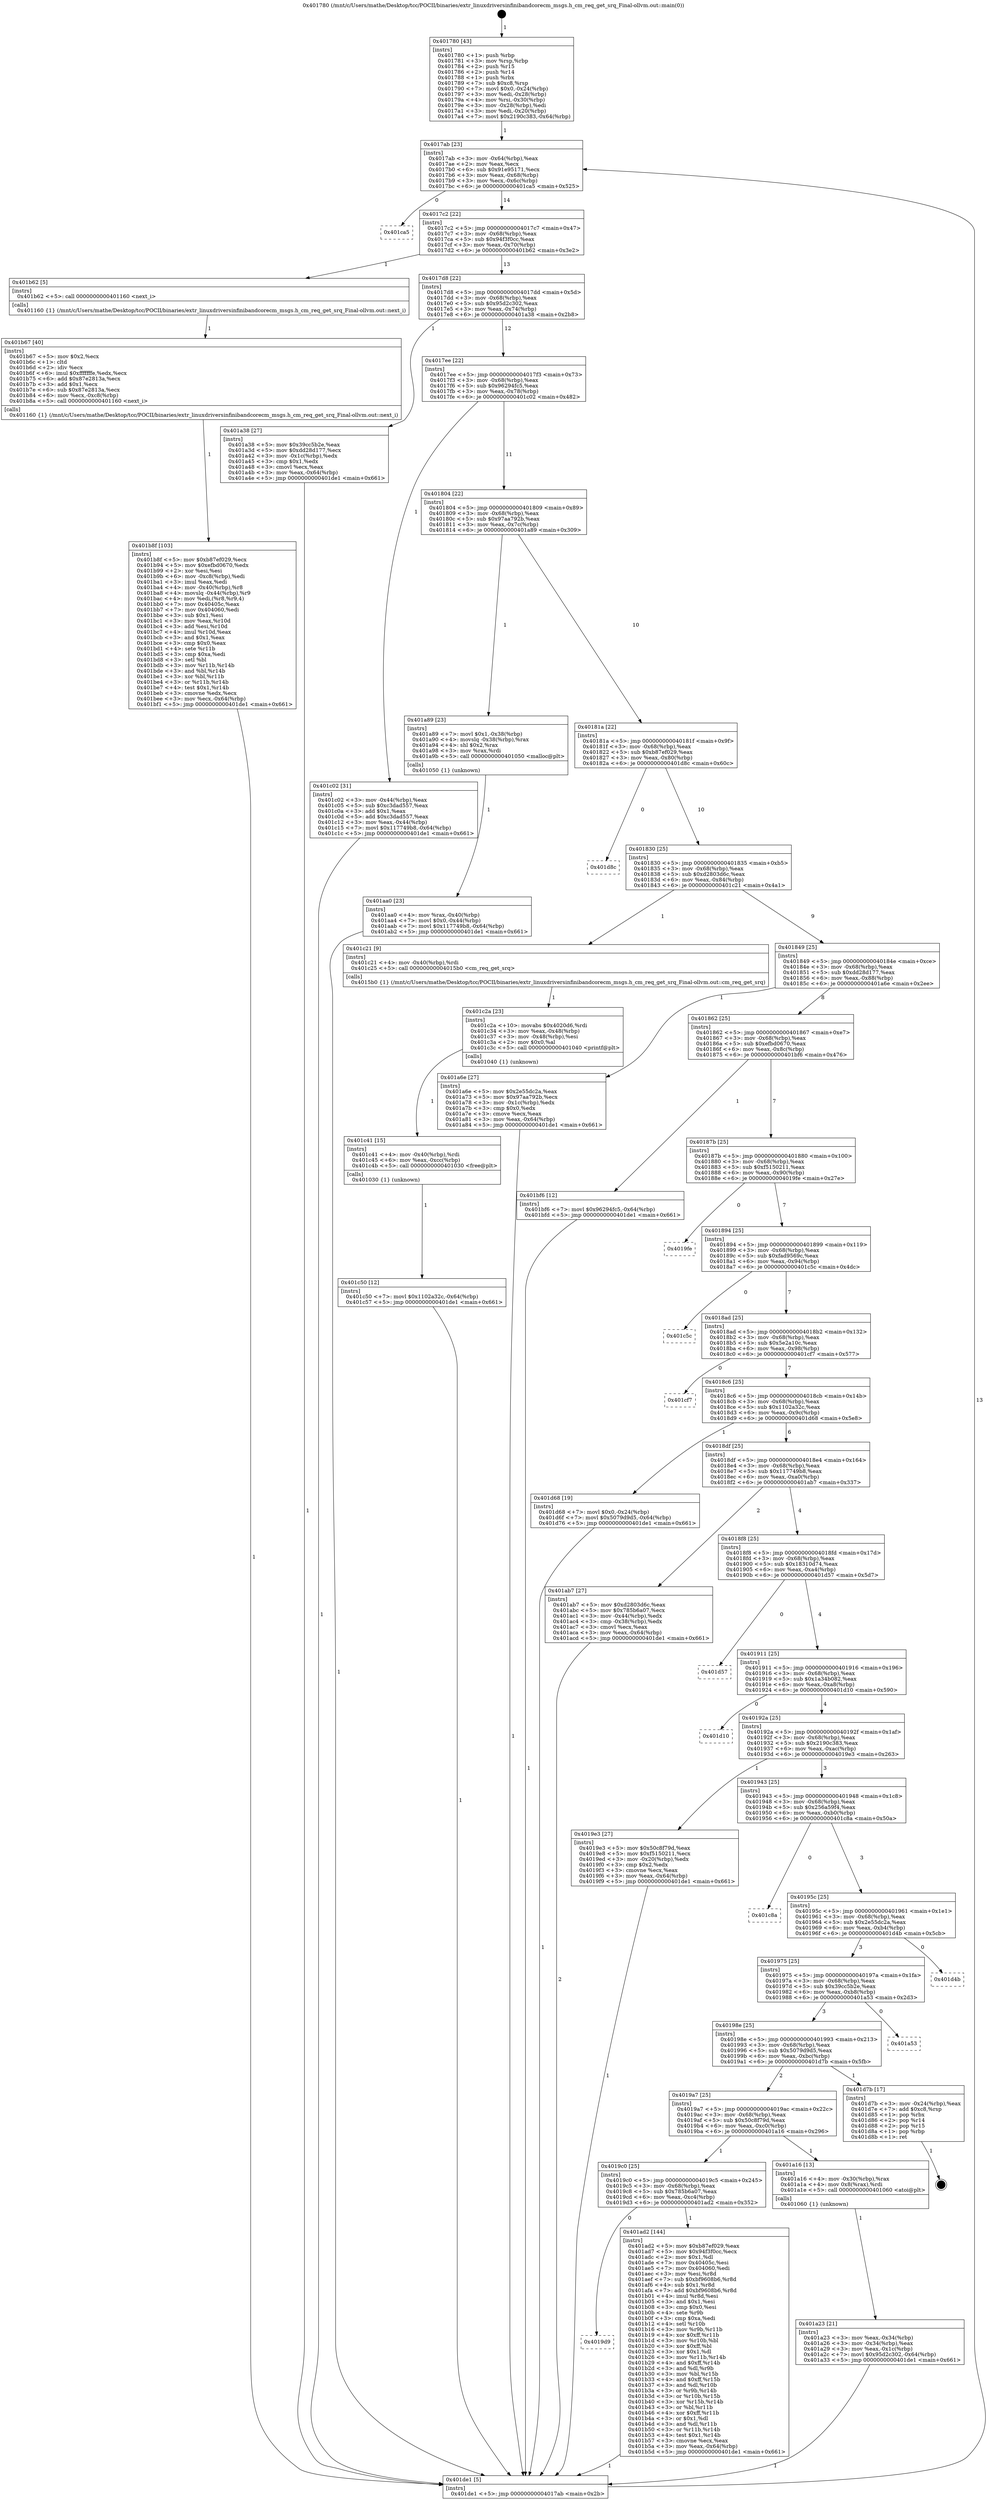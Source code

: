 digraph "0x401780" {
  label = "0x401780 (/mnt/c/Users/mathe/Desktop/tcc/POCII/binaries/extr_linuxdriversinfinibandcorecm_msgs.h_cm_req_get_srq_Final-ollvm.out::main(0))"
  labelloc = "t"
  node[shape=record]

  Entry [label="",width=0.3,height=0.3,shape=circle,fillcolor=black,style=filled]
  "0x4017ab" [label="{
     0x4017ab [23]\l
     | [instrs]\l
     &nbsp;&nbsp;0x4017ab \<+3\>: mov -0x64(%rbp),%eax\l
     &nbsp;&nbsp;0x4017ae \<+2\>: mov %eax,%ecx\l
     &nbsp;&nbsp;0x4017b0 \<+6\>: sub $0x91e95171,%ecx\l
     &nbsp;&nbsp;0x4017b6 \<+3\>: mov %eax,-0x68(%rbp)\l
     &nbsp;&nbsp;0x4017b9 \<+3\>: mov %ecx,-0x6c(%rbp)\l
     &nbsp;&nbsp;0x4017bc \<+6\>: je 0000000000401ca5 \<main+0x525\>\l
  }"]
  "0x401ca5" [label="{
     0x401ca5\l
  }", style=dashed]
  "0x4017c2" [label="{
     0x4017c2 [22]\l
     | [instrs]\l
     &nbsp;&nbsp;0x4017c2 \<+5\>: jmp 00000000004017c7 \<main+0x47\>\l
     &nbsp;&nbsp;0x4017c7 \<+3\>: mov -0x68(%rbp),%eax\l
     &nbsp;&nbsp;0x4017ca \<+5\>: sub $0x94f3f0cc,%eax\l
     &nbsp;&nbsp;0x4017cf \<+3\>: mov %eax,-0x70(%rbp)\l
     &nbsp;&nbsp;0x4017d2 \<+6\>: je 0000000000401b62 \<main+0x3e2\>\l
  }"]
  Exit [label="",width=0.3,height=0.3,shape=circle,fillcolor=black,style=filled,peripheries=2]
  "0x401b62" [label="{
     0x401b62 [5]\l
     | [instrs]\l
     &nbsp;&nbsp;0x401b62 \<+5\>: call 0000000000401160 \<next_i\>\l
     | [calls]\l
     &nbsp;&nbsp;0x401160 \{1\} (/mnt/c/Users/mathe/Desktop/tcc/POCII/binaries/extr_linuxdriversinfinibandcorecm_msgs.h_cm_req_get_srq_Final-ollvm.out::next_i)\l
  }"]
  "0x4017d8" [label="{
     0x4017d8 [22]\l
     | [instrs]\l
     &nbsp;&nbsp;0x4017d8 \<+5\>: jmp 00000000004017dd \<main+0x5d\>\l
     &nbsp;&nbsp;0x4017dd \<+3\>: mov -0x68(%rbp),%eax\l
     &nbsp;&nbsp;0x4017e0 \<+5\>: sub $0x95d2c302,%eax\l
     &nbsp;&nbsp;0x4017e5 \<+3\>: mov %eax,-0x74(%rbp)\l
     &nbsp;&nbsp;0x4017e8 \<+6\>: je 0000000000401a38 \<main+0x2b8\>\l
  }"]
  "0x401c50" [label="{
     0x401c50 [12]\l
     | [instrs]\l
     &nbsp;&nbsp;0x401c50 \<+7\>: movl $0x1102a32c,-0x64(%rbp)\l
     &nbsp;&nbsp;0x401c57 \<+5\>: jmp 0000000000401de1 \<main+0x661\>\l
  }"]
  "0x401a38" [label="{
     0x401a38 [27]\l
     | [instrs]\l
     &nbsp;&nbsp;0x401a38 \<+5\>: mov $0x39cc5b2e,%eax\l
     &nbsp;&nbsp;0x401a3d \<+5\>: mov $0xdd28d177,%ecx\l
     &nbsp;&nbsp;0x401a42 \<+3\>: mov -0x1c(%rbp),%edx\l
     &nbsp;&nbsp;0x401a45 \<+3\>: cmp $0x1,%edx\l
     &nbsp;&nbsp;0x401a48 \<+3\>: cmovl %ecx,%eax\l
     &nbsp;&nbsp;0x401a4b \<+3\>: mov %eax,-0x64(%rbp)\l
     &nbsp;&nbsp;0x401a4e \<+5\>: jmp 0000000000401de1 \<main+0x661\>\l
  }"]
  "0x4017ee" [label="{
     0x4017ee [22]\l
     | [instrs]\l
     &nbsp;&nbsp;0x4017ee \<+5\>: jmp 00000000004017f3 \<main+0x73\>\l
     &nbsp;&nbsp;0x4017f3 \<+3\>: mov -0x68(%rbp),%eax\l
     &nbsp;&nbsp;0x4017f6 \<+5\>: sub $0x96294fc5,%eax\l
     &nbsp;&nbsp;0x4017fb \<+3\>: mov %eax,-0x78(%rbp)\l
     &nbsp;&nbsp;0x4017fe \<+6\>: je 0000000000401c02 \<main+0x482\>\l
  }"]
  "0x401c41" [label="{
     0x401c41 [15]\l
     | [instrs]\l
     &nbsp;&nbsp;0x401c41 \<+4\>: mov -0x40(%rbp),%rdi\l
     &nbsp;&nbsp;0x401c45 \<+6\>: mov %eax,-0xcc(%rbp)\l
     &nbsp;&nbsp;0x401c4b \<+5\>: call 0000000000401030 \<free@plt\>\l
     | [calls]\l
     &nbsp;&nbsp;0x401030 \{1\} (unknown)\l
  }"]
  "0x401c02" [label="{
     0x401c02 [31]\l
     | [instrs]\l
     &nbsp;&nbsp;0x401c02 \<+3\>: mov -0x44(%rbp),%eax\l
     &nbsp;&nbsp;0x401c05 \<+5\>: sub $0xc3dad557,%eax\l
     &nbsp;&nbsp;0x401c0a \<+3\>: add $0x1,%eax\l
     &nbsp;&nbsp;0x401c0d \<+5\>: add $0xc3dad557,%eax\l
     &nbsp;&nbsp;0x401c12 \<+3\>: mov %eax,-0x44(%rbp)\l
     &nbsp;&nbsp;0x401c15 \<+7\>: movl $0x117749b8,-0x64(%rbp)\l
     &nbsp;&nbsp;0x401c1c \<+5\>: jmp 0000000000401de1 \<main+0x661\>\l
  }"]
  "0x401804" [label="{
     0x401804 [22]\l
     | [instrs]\l
     &nbsp;&nbsp;0x401804 \<+5\>: jmp 0000000000401809 \<main+0x89\>\l
     &nbsp;&nbsp;0x401809 \<+3\>: mov -0x68(%rbp),%eax\l
     &nbsp;&nbsp;0x40180c \<+5\>: sub $0x97aa792b,%eax\l
     &nbsp;&nbsp;0x401811 \<+3\>: mov %eax,-0x7c(%rbp)\l
     &nbsp;&nbsp;0x401814 \<+6\>: je 0000000000401a89 \<main+0x309\>\l
  }"]
  "0x401c2a" [label="{
     0x401c2a [23]\l
     | [instrs]\l
     &nbsp;&nbsp;0x401c2a \<+10\>: movabs $0x4020d6,%rdi\l
     &nbsp;&nbsp;0x401c34 \<+3\>: mov %eax,-0x48(%rbp)\l
     &nbsp;&nbsp;0x401c37 \<+3\>: mov -0x48(%rbp),%esi\l
     &nbsp;&nbsp;0x401c3a \<+2\>: mov $0x0,%al\l
     &nbsp;&nbsp;0x401c3c \<+5\>: call 0000000000401040 \<printf@plt\>\l
     | [calls]\l
     &nbsp;&nbsp;0x401040 \{1\} (unknown)\l
  }"]
  "0x401a89" [label="{
     0x401a89 [23]\l
     | [instrs]\l
     &nbsp;&nbsp;0x401a89 \<+7\>: movl $0x1,-0x38(%rbp)\l
     &nbsp;&nbsp;0x401a90 \<+4\>: movslq -0x38(%rbp),%rax\l
     &nbsp;&nbsp;0x401a94 \<+4\>: shl $0x2,%rax\l
     &nbsp;&nbsp;0x401a98 \<+3\>: mov %rax,%rdi\l
     &nbsp;&nbsp;0x401a9b \<+5\>: call 0000000000401050 \<malloc@plt\>\l
     | [calls]\l
     &nbsp;&nbsp;0x401050 \{1\} (unknown)\l
  }"]
  "0x40181a" [label="{
     0x40181a [22]\l
     | [instrs]\l
     &nbsp;&nbsp;0x40181a \<+5\>: jmp 000000000040181f \<main+0x9f\>\l
     &nbsp;&nbsp;0x40181f \<+3\>: mov -0x68(%rbp),%eax\l
     &nbsp;&nbsp;0x401822 \<+5\>: sub $0xb87ef029,%eax\l
     &nbsp;&nbsp;0x401827 \<+3\>: mov %eax,-0x80(%rbp)\l
     &nbsp;&nbsp;0x40182a \<+6\>: je 0000000000401d8c \<main+0x60c\>\l
  }"]
  "0x401b8f" [label="{
     0x401b8f [103]\l
     | [instrs]\l
     &nbsp;&nbsp;0x401b8f \<+5\>: mov $0xb87ef029,%ecx\l
     &nbsp;&nbsp;0x401b94 \<+5\>: mov $0xefbd0670,%edx\l
     &nbsp;&nbsp;0x401b99 \<+2\>: xor %esi,%esi\l
     &nbsp;&nbsp;0x401b9b \<+6\>: mov -0xc8(%rbp),%edi\l
     &nbsp;&nbsp;0x401ba1 \<+3\>: imul %eax,%edi\l
     &nbsp;&nbsp;0x401ba4 \<+4\>: mov -0x40(%rbp),%r8\l
     &nbsp;&nbsp;0x401ba8 \<+4\>: movslq -0x44(%rbp),%r9\l
     &nbsp;&nbsp;0x401bac \<+4\>: mov %edi,(%r8,%r9,4)\l
     &nbsp;&nbsp;0x401bb0 \<+7\>: mov 0x40405c,%eax\l
     &nbsp;&nbsp;0x401bb7 \<+7\>: mov 0x404060,%edi\l
     &nbsp;&nbsp;0x401bbe \<+3\>: sub $0x1,%esi\l
     &nbsp;&nbsp;0x401bc1 \<+3\>: mov %eax,%r10d\l
     &nbsp;&nbsp;0x401bc4 \<+3\>: add %esi,%r10d\l
     &nbsp;&nbsp;0x401bc7 \<+4\>: imul %r10d,%eax\l
     &nbsp;&nbsp;0x401bcb \<+3\>: and $0x1,%eax\l
     &nbsp;&nbsp;0x401bce \<+3\>: cmp $0x0,%eax\l
     &nbsp;&nbsp;0x401bd1 \<+4\>: sete %r11b\l
     &nbsp;&nbsp;0x401bd5 \<+3\>: cmp $0xa,%edi\l
     &nbsp;&nbsp;0x401bd8 \<+3\>: setl %bl\l
     &nbsp;&nbsp;0x401bdb \<+3\>: mov %r11b,%r14b\l
     &nbsp;&nbsp;0x401bde \<+3\>: and %bl,%r14b\l
     &nbsp;&nbsp;0x401be1 \<+3\>: xor %bl,%r11b\l
     &nbsp;&nbsp;0x401be4 \<+3\>: or %r11b,%r14b\l
     &nbsp;&nbsp;0x401be7 \<+4\>: test $0x1,%r14b\l
     &nbsp;&nbsp;0x401beb \<+3\>: cmovne %edx,%ecx\l
     &nbsp;&nbsp;0x401bee \<+3\>: mov %ecx,-0x64(%rbp)\l
     &nbsp;&nbsp;0x401bf1 \<+5\>: jmp 0000000000401de1 \<main+0x661\>\l
  }"]
  "0x401d8c" [label="{
     0x401d8c\l
  }", style=dashed]
  "0x401830" [label="{
     0x401830 [25]\l
     | [instrs]\l
     &nbsp;&nbsp;0x401830 \<+5\>: jmp 0000000000401835 \<main+0xb5\>\l
     &nbsp;&nbsp;0x401835 \<+3\>: mov -0x68(%rbp),%eax\l
     &nbsp;&nbsp;0x401838 \<+5\>: sub $0xd2803d6c,%eax\l
     &nbsp;&nbsp;0x40183d \<+6\>: mov %eax,-0x84(%rbp)\l
     &nbsp;&nbsp;0x401843 \<+6\>: je 0000000000401c21 \<main+0x4a1\>\l
  }"]
  "0x401b67" [label="{
     0x401b67 [40]\l
     | [instrs]\l
     &nbsp;&nbsp;0x401b67 \<+5\>: mov $0x2,%ecx\l
     &nbsp;&nbsp;0x401b6c \<+1\>: cltd\l
     &nbsp;&nbsp;0x401b6d \<+2\>: idiv %ecx\l
     &nbsp;&nbsp;0x401b6f \<+6\>: imul $0xfffffffe,%edx,%ecx\l
     &nbsp;&nbsp;0x401b75 \<+6\>: add $0x87e2813a,%ecx\l
     &nbsp;&nbsp;0x401b7b \<+3\>: add $0x1,%ecx\l
     &nbsp;&nbsp;0x401b7e \<+6\>: sub $0x87e2813a,%ecx\l
     &nbsp;&nbsp;0x401b84 \<+6\>: mov %ecx,-0xc8(%rbp)\l
     &nbsp;&nbsp;0x401b8a \<+5\>: call 0000000000401160 \<next_i\>\l
     | [calls]\l
     &nbsp;&nbsp;0x401160 \{1\} (/mnt/c/Users/mathe/Desktop/tcc/POCII/binaries/extr_linuxdriversinfinibandcorecm_msgs.h_cm_req_get_srq_Final-ollvm.out::next_i)\l
  }"]
  "0x401c21" [label="{
     0x401c21 [9]\l
     | [instrs]\l
     &nbsp;&nbsp;0x401c21 \<+4\>: mov -0x40(%rbp),%rdi\l
     &nbsp;&nbsp;0x401c25 \<+5\>: call 00000000004015b0 \<cm_req_get_srq\>\l
     | [calls]\l
     &nbsp;&nbsp;0x4015b0 \{1\} (/mnt/c/Users/mathe/Desktop/tcc/POCII/binaries/extr_linuxdriversinfinibandcorecm_msgs.h_cm_req_get_srq_Final-ollvm.out::cm_req_get_srq)\l
  }"]
  "0x401849" [label="{
     0x401849 [25]\l
     | [instrs]\l
     &nbsp;&nbsp;0x401849 \<+5\>: jmp 000000000040184e \<main+0xce\>\l
     &nbsp;&nbsp;0x40184e \<+3\>: mov -0x68(%rbp),%eax\l
     &nbsp;&nbsp;0x401851 \<+5\>: sub $0xdd28d177,%eax\l
     &nbsp;&nbsp;0x401856 \<+6\>: mov %eax,-0x88(%rbp)\l
     &nbsp;&nbsp;0x40185c \<+6\>: je 0000000000401a6e \<main+0x2ee\>\l
  }"]
  "0x4019d9" [label="{
     0x4019d9\l
  }", style=dashed]
  "0x401a6e" [label="{
     0x401a6e [27]\l
     | [instrs]\l
     &nbsp;&nbsp;0x401a6e \<+5\>: mov $0x2e55dc2a,%eax\l
     &nbsp;&nbsp;0x401a73 \<+5\>: mov $0x97aa792b,%ecx\l
     &nbsp;&nbsp;0x401a78 \<+3\>: mov -0x1c(%rbp),%edx\l
     &nbsp;&nbsp;0x401a7b \<+3\>: cmp $0x0,%edx\l
     &nbsp;&nbsp;0x401a7e \<+3\>: cmove %ecx,%eax\l
     &nbsp;&nbsp;0x401a81 \<+3\>: mov %eax,-0x64(%rbp)\l
     &nbsp;&nbsp;0x401a84 \<+5\>: jmp 0000000000401de1 \<main+0x661\>\l
  }"]
  "0x401862" [label="{
     0x401862 [25]\l
     | [instrs]\l
     &nbsp;&nbsp;0x401862 \<+5\>: jmp 0000000000401867 \<main+0xe7\>\l
     &nbsp;&nbsp;0x401867 \<+3\>: mov -0x68(%rbp),%eax\l
     &nbsp;&nbsp;0x40186a \<+5\>: sub $0xefbd0670,%eax\l
     &nbsp;&nbsp;0x40186f \<+6\>: mov %eax,-0x8c(%rbp)\l
     &nbsp;&nbsp;0x401875 \<+6\>: je 0000000000401bf6 \<main+0x476\>\l
  }"]
  "0x401ad2" [label="{
     0x401ad2 [144]\l
     | [instrs]\l
     &nbsp;&nbsp;0x401ad2 \<+5\>: mov $0xb87ef029,%eax\l
     &nbsp;&nbsp;0x401ad7 \<+5\>: mov $0x94f3f0cc,%ecx\l
     &nbsp;&nbsp;0x401adc \<+2\>: mov $0x1,%dl\l
     &nbsp;&nbsp;0x401ade \<+7\>: mov 0x40405c,%esi\l
     &nbsp;&nbsp;0x401ae5 \<+7\>: mov 0x404060,%edi\l
     &nbsp;&nbsp;0x401aec \<+3\>: mov %esi,%r8d\l
     &nbsp;&nbsp;0x401aef \<+7\>: sub $0xbf9608b6,%r8d\l
     &nbsp;&nbsp;0x401af6 \<+4\>: sub $0x1,%r8d\l
     &nbsp;&nbsp;0x401afa \<+7\>: add $0xbf9608b6,%r8d\l
     &nbsp;&nbsp;0x401b01 \<+4\>: imul %r8d,%esi\l
     &nbsp;&nbsp;0x401b05 \<+3\>: and $0x1,%esi\l
     &nbsp;&nbsp;0x401b08 \<+3\>: cmp $0x0,%esi\l
     &nbsp;&nbsp;0x401b0b \<+4\>: sete %r9b\l
     &nbsp;&nbsp;0x401b0f \<+3\>: cmp $0xa,%edi\l
     &nbsp;&nbsp;0x401b12 \<+4\>: setl %r10b\l
     &nbsp;&nbsp;0x401b16 \<+3\>: mov %r9b,%r11b\l
     &nbsp;&nbsp;0x401b19 \<+4\>: xor $0xff,%r11b\l
     &nbsp;&nbsp;0x401b1d \<+3\>: mov %r10b,%bl\l
     &nbsp;&nbsp;0x401b20 \<+3\>: xor $0xff,%bl\l
     &nbsp;&nbsp;0x401b23 \<+3\>: xor $0x1,%dl\l
     &nbsp;&nbsp;0x401b26 \<+3\>: mov %r11b,%r14b\l
     &nbsp;&nbsp;0x401b29 \<+4\>: and $0xff,%r14b\l
     &nbsp;&nbsp;0x401b2d \<+3\>: and %dl,%r9b\l
     &nbsp;&nbsp;0x401b30 \<+3\>: mov %bl,%r15b\l
     &nbsp;&nbsp;0x401b33 \<+4\>: and $0xff,%r15b\l
     &nbsp;&nbsp;0x401b37 \<+3\>: and %dl,%r10b\l
     &nbsp;&nbsp;0x401b3a \<+3\>: or %r9b,%r14b\l
     &nbsp;&nbsp;0x401b3d \<+3\>: or %r10b,%r15b\l
     &nbsp;&nbsp;0x401b40 \<+3\>: xor %r15b,%r14b\l
     &nbsp;&nbsp;0x401b43 \<+3\>: or %bl,%r11b\l
     &nbsp;&nbsp;0x401b46 \<+4\>: xor $0xff,%r11b\l
     &nbsp;&nbsp;0x401b4a \<+3\>: or $0x1,%dl\l
     &nbsp;&nbsp;0x401b4d \<+3\>: and %dl,%r11b\l
     &nbsp;&nbsp;0x401b50 \<+3\>: or %r11b,%r14b\l
     &nbsp;&nbsp;0x401b53 \<+4\>: test $0x1,%r14b\l
     &nbsp;&nbsp;0x401b57 \<+3\>: cmovne %ecx,%eax\l
     &nbsp;&nbsp;0x401b5a \<+3\>: mov %eax,-0x64(%rbp)\l
     &nbsp;&nbsp;0x401b5d \<+5\>: jmp 0000000000401de1 \<main+0x661\>\l
  }"]
  "0x401bf6" [label="{
     0x401bf6 [12]\l
     | [instrs]\l
     &nbsp;&nbsp;0x401bf6 \<+7\>: movl $0x96294fc5,-0x64(%rbp)\l
     &nbsp;&nbsp;0x401bfd \<+5\>: jmp 0000000000401de1 \<main+0x661\>\l
  }"]
  "0x40187b" [label="{
     0x40187b [25]\l
     | [instrs]\l
     &nbsp;&nbsp;0x40187b \<+5\>: jmp 0000000000401880 \<main+0x100\>\l
     &nbsp;&nbsp;0x401880 \<+3\>: mov -0x68(%rbp),%eax\l
     &nbsp;&nbsp;0x401883 \<+5\>: sub $0xf5150211,%eax\l
     &nbsp;&nbsp;0x401888 \<+6\>: mov %eax,-0x90(%rbp)\l
     &nbsp;&nbsp;0x40188e \<+6\>: je 00000000004019fe \<main+0x27e\>\l
  }"]
  "0x401aa0" [label="{
     0x401aa0 [23]\l
     | [instrs]\l
     &nbsp;&nbsp;0x401aa0 \<+4\>: mov %rax,-0x40(%rbp)\l
     &nbsp;&nbsp;0x401aa4 \<+7\>: movl $0x0,-0x44(%rbp)\l
     &nbsp;&nbsp;0x401aab \<+7\>: movl $0x117749b8,-0x64(%rbp)\l
     &nbsp;&nbsp;0x401ab2 \<+5\>: jmp 0000000000401de1 \<main+0x661\>\l
  }"]
  "0x4019fe" [label="{
     0x4019fe\l
  }", style=dashed]
  "0x401894" [label="{
     0x401894 [25]\l
     | [instrs]\l
     &nbsp;&nbsp;0x401894 \<+5\>: jmp 0000000000401899 \<main+0x119\>\l
     &nbsp;&nbsp;0x401899 \<+3\>: mov -0x68(%rbp),%eax\l
     &nbsp;&nbsp;0x40189c \<+5\>: sub $0xfad9569c,%eax\l
     &nbsp;&nbsp;0x4018a1 \<+6\>: mov %eax,-0x94(%rbp)\l
     &nbsp;&nbsp;0x4018a7 \<+6\>: je 0000000000401c5c \<main+0x4dc\>\l
  }"]
  "0x401a23" [label="{
     0x401a23 [21]\l
     | [instrs]\l
     &nbsp;&nbsp;0x401a23 \<+3\>: mov %eax,-0x34(%rbp)\l
     &nbsp;&nbsp;0x401a26 \<+3\>: mov -0x34(%rbp),%eax\l
     &nbsp;&nbsp;0x401a29 \<+3\>: mov %eax,-0x1c(%rbp)\l
     &nbsp;&nbsp;0x401a2c \<+7\>: movl $0x95d2c302,-0x64(%rbp)\l
     &nbsp;&nbsp;0x401a33 \<+5\>: jmp 0000000000401de1 \<main+0x661\>\l
  }"]
  "0x401c5c" [label="{
     0x401c5c\l
  }", style=dashed]
  "0x4018ad" [label="{
     0x4018ad [25]\l
     | [instrs]\l
     &nbsp;&nbsp;0x4018ad \<+5\>: jmp 00000000004018b2 \<main+0x132\>\l
     &nbsp;&nbsp;0x4018b2 \<+3\>: mov -0x68(%rbp),%eax\l
     &nbsp;&nbsp;0x4018b5 \<+5\>: sub $0x5e2a10c,%eax\l
     &nbsp;&nbsp;0x4018ba \<+6\>: mov %eax,-0x98(%rbp)\l
     &nbsp;&nbsp;0x4018c0 \<+6\>: je 0000000000401cf7 \<main+0x577\>\l
  }"]
  "0x4019c0" [label="{
     0x4019c0 [25]\l
     | [instrs]\l
     &nbsp;&nbsp;0x4019c0 \<+5\>: jmp 00000000004019c5 \<main+0x245\>\l
     &nbsp;&nbsp;0x4019c5 \<+3\>: mov -0x68(%rbp),%eax\l
     &nbsp;&nbsp;0x4019c8 \<+5\>: sub $0x785b6a07,%eax\l
     &nbsp;&nbsp;0x4019cd \<+6\>: mov %eax,-0xc4(%rbp)\l
     &nbsp;&nbsp;0x4019d3 \<+6\>: je 0000000000401ad2 \<main+0x352\>\l
  }"]
  "0x401cf7" [label="{
     0x401cf7\l
  }", style=dashed]
  "0x4018c6" [label="{
     0x4018c6 [25]\l
     | [instrs]\l
     &nbsp;&nbsp;0x4018c6 \<+5\>: jmp 00000000004018cb \<main+0x14b\>\l
     &nbsp;&nbsp;0x4018cb \<+3\>: mov -0x68(%rbp),%eax\l
     &nbsp;&nbsp;0x4018ce \<+5\>: sub $0x1102a32c,%eax\l
     &nbsp;&nbsp;0x4018d3 \<+6\>: mov %eax,-0x9c(%rbp)\l
     &nbsp;&nbsp;0x4018d9 \<+6\>: je 0000000000401d68 \<main+0x5e8\>\l
  }"]
  "0x401a16" [label="{
     0x401a16 [13]\l
     | [instrs]\l
     &nbsp;&nbsp;0x401a16 \<+4\>: mov -0x30(%rbp),%rax\l
     &nbsp;&nbsp;0x401a1a \<+4\>: mov 0x8(%rax),%rdi\l
     &nbsp;&nbsp;0x401a1e \<+5\>: call 0000000000401060 \<atoi@plt\>\l
     | [calls]\l
     &nbsp;&nbsp;0x401060 \{1\} (unknown)\l
  }"]
  "0x401d68" [label="{
     0x401d68 [19]\l
     | [instrs]\l
     &nbsp;&nbsp;0x401d68 \<+7\>: movl $0x0,-0x24(%rbp)\l
     &nbsp;&nbsp;0x401d6f \<+7\>: movl $0x5079d9d5,-0x64(%rbp)\l
     &nbsp;&nbsp;0x401d76 \<+5\>: jmp 0000000000401de1 \<main+0x661\>\l
  }"]
  "0x4018df" [label="{
     0x4018df [25]\l
     | [instrs]\l
     &nbsp;&nbsp;0x4018df \<+5\>: jmp 00000000004018e4 \<main+0x164\>\l
     &nbsp;&nbsp;0x4018e4 \<+3\>: mov -0x68(%rbp),%eax\l
     &nbsp;&nbsp;0x4018e7 \<+5\>: sub $0x117749b8,%eax\l
     &nbsp;&nbsp;0x4018ec \<+6\>: mov %eax,-0xa0(%rbp)\l
     &nbsp;&nbsp;0x4018f2 \<+6\>: je 0000000000401ab7 \<main+0x337\>\l
  }"]
  "0x4019a7" [label="{
     0x4019a7 [25]\l
     | [instrs]\l
     &nbsp;&nbsp;0x4019a7 \<+5\>: jmp 00000000004019ac \<main+0x22c\>\l
     &nbsp;&nbsp;0x4019ac \<+3\>: mov -0x68(%rbp),%eax\l
     &nbsp;&nbsp;0x4019af \<+5\>: sub $0x50c8f79d,%eax\l
     &nbsp;&nbsp;0x4019b4 \<+6\>: mov %eax,-0xc0(%rbp)\l
     &nbsp;&nbsp;0x4019ba \<+6\>: je 0000000000401a16 \<main+0x296\>\l
  }"]
  "0x401ab7" [label="{
     0x401ab7 [27]\l
     | [instrs]\l
     &nbsp;&nbsp;0x401ab7 \<+5\>: mov $0xd2803d6c,%eax\l
     &nbsp;&nbsp;0x401abc \<+5\>: mov $0x785b6a07,%ecx\l
     &nbsp;&nbsp;0x401ac1 \<+3\>: mov -0x44(%rbp),%edx\l
     &nbsp;&nbsp;0x401ac4 \<+3\>: cmp -0x38(%rbp),%edx\l
     &nbsp;&nbsp;0x401ac7 \<+3\>: cmovl %ecx,%eax\l
     &nbsp;&nbsp;0x401aca \<+3\>: mov %eax,-0x64(%rbp)\l
     &nbsp;&nbsp;0x401acd \<+5\>: jmp 0000000000401de1 \<main+0x661\>\l
  }"]
  "0x4018f8" [label="{
     0x4018f8 [25]\l
     | [instrs]\l
     &nbsp;&nbsp;0x4018f8 \<+5\>: jmp 00000000004018fd \<main+0x17d\>\l
     &nbsp;&nbsp;0x4018fd \<+3\>: mov -0x68(%rbp),%eax\l
     &nbsp;&nbsp;0x401900 \<+5\>: sub $0x18310d74,%eax\l
     &nbsp;&nbsp;0x401905 \<+6\>: mov %eax,-0xa4(%rbp)\l
     &nbsp;&nbsp;0x40190b \<+6\>: je 0000000000401d57 \<main+0x5d7\>\l
  }"]
  "0x401d7b" [label="{
     0x401d7b [17]\l
     | [instrs]\l
     &nbsp;&nbsp;0x401d7b \<+3\>: mov -0x24(%rbp),%eax\l
     &nbsp;&nbsp;0x401d7e \<+7\>: add $0xc8,%rsp\l
     &nbsp;&nbsp;0x401d85 \<+1\>: pop %rbx\l
     &nbsp;&nbsp;0x401d86 \<+2\>: pop %r14\l
     &nbsp;&nbsp;0x401d88 \<+2\>: pop %r15\l
     &nbsp;&nbsp;0x401d8a \<+1\>: pop %rbp\l
     &nbsp;&nbsp;0x401d8b \<+1\>: ret\l
  }"]
  "0x401d57" [label="{
     0x401d57\l
  }", style=dashed]
  "0x401911" [label="{
     0x401911 [25]\l
     | [instrs]\l
     &nbsp;&nbsp;0x401911 \<+5\>: jmp 0000000000401916 \<main+0x196\>\l
     &nbsp;&nbsp;0x401916 \<+3\>: mov -0x68(%rbp),%eax\l
     &nbsp;&nbsp;0x401919 \<+5\>: sub $0x1a34b082,%eax\l
     &nbsp;&nbsp;0x40191e \<+6\>: mov %eax,-0xa8(%rbp)\l
     &nbsp;&nbsp;0x401924 \<+6\>: je 0000000000401d10 \<main+0x590\>\l
  }"]
  "0x40198e" [label="{
     0x40198e [25]\l
     | [instrs]\l
     &nbsp;&nbsp;0x40198e \<+5\>: jmp 0000000000401993 \<main+0x213\>\l
     &nbsp;&nbsp;0x401993 \<+3\>: mov -0x68(%rbp),%eax\l
     &nbsp;&nbsp;0x401996 \<+5\>: sub $0x5079d9d5,%eax\l
     &nbsp;&nbsp;0x40199b \<+6\>: mov %eax,-0xbc(%rbp)\l
     &nbsp;&nbsp;0x4019a1 \<+6\>: je 0000000000401d7b \<main+0x5fb\>\l
  }"]
  "0x401d10" [label="{
     0x401d10\l
  }", style=dashed]
  "0x40192a" [label="{
     0x40192a [25]\l
     | [instrs]\l
     &nbsp;&nbsp;0x40192a \<+5\>: jmp 000000000040192f \<main+0x1af\>\l
     &nbsp;&nbsp;0x40192f \<+3\>: mov -0x68(%rbp),%eax\l
     &nbsp;&nbsp;0x401932 \<+5\>: sub $0x2190c383,%eax\l
     &nbsp;&nbsp;0x401937 \<+6\>: mov %eax,-0xac(%rbp)\l
     &nbsp;&nbsp;0x40193d \<+6\>: je 00000000004019e3 \<main+0x263\>\l
  }"]
  "0x401a53" [label="{
     0x401a53\l
  }", style=dashed]
  "0x4019e3" [label="{
     0x4019e3 [27]\l
     | [instrs]\l
     &nbsp;&nbsp;0x4019e3 \<+5\>: mov $0x50c8f79d,%eax\l
     &nbsp;&nbsp;0x4019e8 \<+5\>: mov $0xf5150211,%ecx\l
     &nbsp;&nbsp;0x4019ed \<+3\>: mov -0x20(%rbp),%edx\l
     &nbsp;&nbsp;0x4019f0 \<+3\>: cmp $0x2,%edx\l
     &nbsp;&nbsp;0x4019f3 \<+3\>: cmovne %ecx,%eax\l
     &nbsp;&nbsp;0x4019f6 \<+3\>: mov %eax,-0x64(%rbp)\l
     &nbsp;&nbsp;0x4019f9 \<+5\>: jmp 0000000000401de1 \<main+0x661\>\l
  }"]
  "0x401943" [label="{
     0x401943 [25]\l
     | [instrs]\l
     &nbsp;&nbsp;0x401943 \<+5\>: jmp 0000000000401948 \<main+0x1c8\>\l
     &nbsp;&nbsp;0x401948 \<+3\>: mov -0x68(%rbp),%eax\l
     &nbsp;&nbsp;0x40194b \<+5\>: sub $0x256a59f4,%eax\l
     &nbsp;&nbsp;0x401950 \<+6\>: mov %eax,-0xb0(%rbp)\l
     &nbsp;&nbsp;0x401956 \<+6\>: je 0000000000401c8a \<main+0x50a\>\l
  }"]
  "0x401de1" [label="{
     0x401de1 [5]\l
     | [instrs]\l
     &nbsp;&nbsp;0x401de1 \<+5\>: jmp 00000000004017ab \<main+0x2b\>\l
  }"]
  "0x401780" [label="{
     0x401780 [43]\l
     | [instrs]\l
     &nbsp;&nbsp;0x401780 \<+1\>: push %rbp\l
     &nbsp;&nbsp;0x401781 \<+3\>: mov %rsp,%rbp\l
     &nbsp;&nbsp;0x401784 \<+2\>: push %r15\l
     &nbsp;&nbsp;0x401786 \<+2\>: push %r14\l
     &nbsp;&nbsp;0x401788 \<+1\>: push %rbx\l
     &nbsp;&nbsp;0x401789 \<+7\>: sub $0xc8,%rsp\l
     &nbsp;&nbsp;0x401790 \<+7\>: movl $0x0,-0x24(%rbp)\l
     &nbsp;&nbsp;0x401797 \<+3\>: mov %edi,-0x28(%rbp)\l
     &nbsp;&nbsp;0x40179a \<+4\>: mov %rsi,-0x30(%rbp)\l
     &nbsp;&nbsp;0x40179e \<+3\>: mov -0x28(%rbp),%edi\l
     &nbsp;&nbsp;0x4017a1 \<+3\>: mov %edi,-0x20(%rbp)\l
     &nbsp;&nbsp;0x4017a4 \<+7\>: movl $0x2190c383,-0x64(%rbp)\l
  }"]
  "0x401975" [label="{
     0x401975 [25]\l
     | [instrs]\l
     &nbsp;&nbsp;0x401975 \<+5\>: jmp 000000000040197a \<main+0x1fa\>\l
     &nbsp;&nbsp;0x40197a \<+3\>: mov -0x68(%rbp),%eax\l
     &nbsp;&nbsp;0x40197d \<+5\>: sub $0x39cc5b2e,%eax\l
     &nbsp;&nbsp;0x401982 \<+6\>: mov %eax,-0xb8(%rbp)\l
     &nbsp;&nbsp;0x401988 \<+6\>: je 0000000000401a53 \<main+0x2d3\>\l
  }"]
  "0x401c8a" [label="{
     0x401c8a\l
  }", style=dashed]
  "0x40195c" [label="{
     0x40195c [25]\l
     | [instrs]\l
     &nbsp;&nbsp;0x40195c \<+5\>: jmp 0000000000401961 \<main+0x1e1\>\l
     &nbsp;&nbsp;0x401961 \<+3\>: mov -0x68(%rbp),%eax\l
     &nbsp;&nbsp;0x401964 \<+5\>: sub $0x2e55dc2a,%eax\l
     &nbsp;&nbsp;0x401969 \<+6\>: mov %eax,-0xb4(%rbp)\l
     &nbsp;&nbsp;0x40196f \<+6\>: je 0000000000401d4b \<main+0x5cb\>\l
  }"]
  "0x401d4b" [label="{
     0x401d4b\l
  }", style=dashed]
  Entry -> "0x401780" [label=" 1"]
  "0x4017ab" -> "0x401ca5" [label=" 0"]
  "0x4017ab" -> "0x4017c2" [label=" 14"]
  "0x401d7b" -> Exit [label=" 1"]
  "0x4017c2" -> "0x401b62" [label=" 1"]
  "0x4017c2" -> "0x4017d8" [label=" 13"]
  "0x401d68" -> "0x401de1" [label=" 1"]
  "0x4017d8" -> "0x401a38" [label=" 1"]
  "0x4017d8" -> "0x4017ee" [label=" 12"]
  "0x401c50" -> "0x401de1" [label=" 1"]
  "0x4017ee" -> "0x401c02" [label=" 1"]
  "0x4017ee" -> "0x401804" [label=" 11"]
  "0x401c41" -> "0x401c50" [label=" 1"]
  "0x401804" -> "0x401a89" [label=" 1"]
  "0x401804" -> "0x40181a" [label=" 10"]
  "0x401c2a" -> "0x401c41" [label=" 1"]
  "0x40181a" -> "0x401d8c" [label=" 0"]
  "0x40181a" -> "0x401830" [label=" 10"]
  "0x401c21" -> "0x401c2a" [label=" 1"]
  "0x401830" -> "0x401c21" [label=" 1"]
  "0x401830" -> "0x401849" [label=" 9"]
  "0x401c02" -> "0x401de1" [label=" 1"]
  "0x401849" -> "0x401a6e" [label=" 1"]
  "0x401849" -> "0x401862" [label=" 8"]
  "0x401bf6" -> "0x401de1" [label=" 1"]
  "0x401862" -> "0x401bf6" [label=" 1"]
  "0x401862" -> "0x40187b" [label=" 7"]
  "0x401b8f" -> "0x401de1" [label=" 1"]
  "0x40187b" -> "0x4019fe" [label=" 0"]
  "0x40187b" -> "0x401894" [label=" 7"]
  "0x401b62" -> "0x401b67" [label=" 1"]
  "0x401894" -> "0x401c5c" [label=" 0"]
  "0x401894" -> "0x4018ad" [label=" 7"]
  "0x401ad2" -> "0x401de1" [label=" 1"]
  "0x4018ad" -> "0x401cf7" [label=" 0"]
  "0x4018ad" -> "0x4018c6" [label=" 7"]
  "0x4019c0" -> "0x4019d9" [label=" 0"]
  "0x4018c6" -> "0x401d68" [label=" 1"]
  "0x4018c6" -> "0x4018df" [label=" 6"]
  "0x4019c0" -> "0x401ad2" [label=" 1"]
  "0x4018df" -> "0x401ab7" [label=" 2"]
  "0x4018df" -> "0x4018f8" [label=" 4"]
  "0x401ab7" -> "0x401de1" [label=" 2"]
  "0x4018f8" -> "0x401d57" [label=" 0"]
  "0x4018f8" -> "0x401911" [label=" 4"]
  "0x401aa0" -> "0x401de1" [label=" 1"]
  "0x401911" -> "0x401d10" [label=" 0"]
  "0x401911" -> "0x40192a" [label=" 4"]
  "0x401a6e" -> "0x401de1" [label=" 1"]
  "0x40192a" -> "0x4019e3" [label=" 1"]
  "0x40192a" -> "0x401943" [label=" 3"]
  "0x4019e3" -> "0x401de1" [label=" 1"]
  "0x401780" -> "0x4017ab" [label=" 1"]
  "0x401de1" -> "0x4017ab" [label=" 13"]
  "0x401a38" -> "0x401de1" [label=" 1"]
  "0x401943" -> "0x401c8a" [label=" 0"]
  "0x401943" -> "0x40195c" [label=" 3"]
  "0x401a16" -> "0x401a23" [label=" 1"]
  "0x40195c" -> "0x401d4b" [label=" 0"]
  "0x40195c" -> "0x401975" [label=" 3"]
  "0x401a23" -> "0x401de1" [label=" 1"]
  "0x401975" -> "0x401a53" [label=" 0"]
  "0x401975" -> "0x40198e" [label=" 3"]
  "0x401a89" -> "0x401aa0" [label=" 1"]
  "0x40198e" -> "0x401d7b" [label=" 1"]
  "0x40198e" -> "0x4019a7" [label=" 2"]
  "0x401b67" -> "0x401b8f" [label=" 1"]
  "0x4019a7" -> "0x401a16" [label=" 1"]
  "0x4019a7" -> "0x4019c0" [label=" 1"]
}
